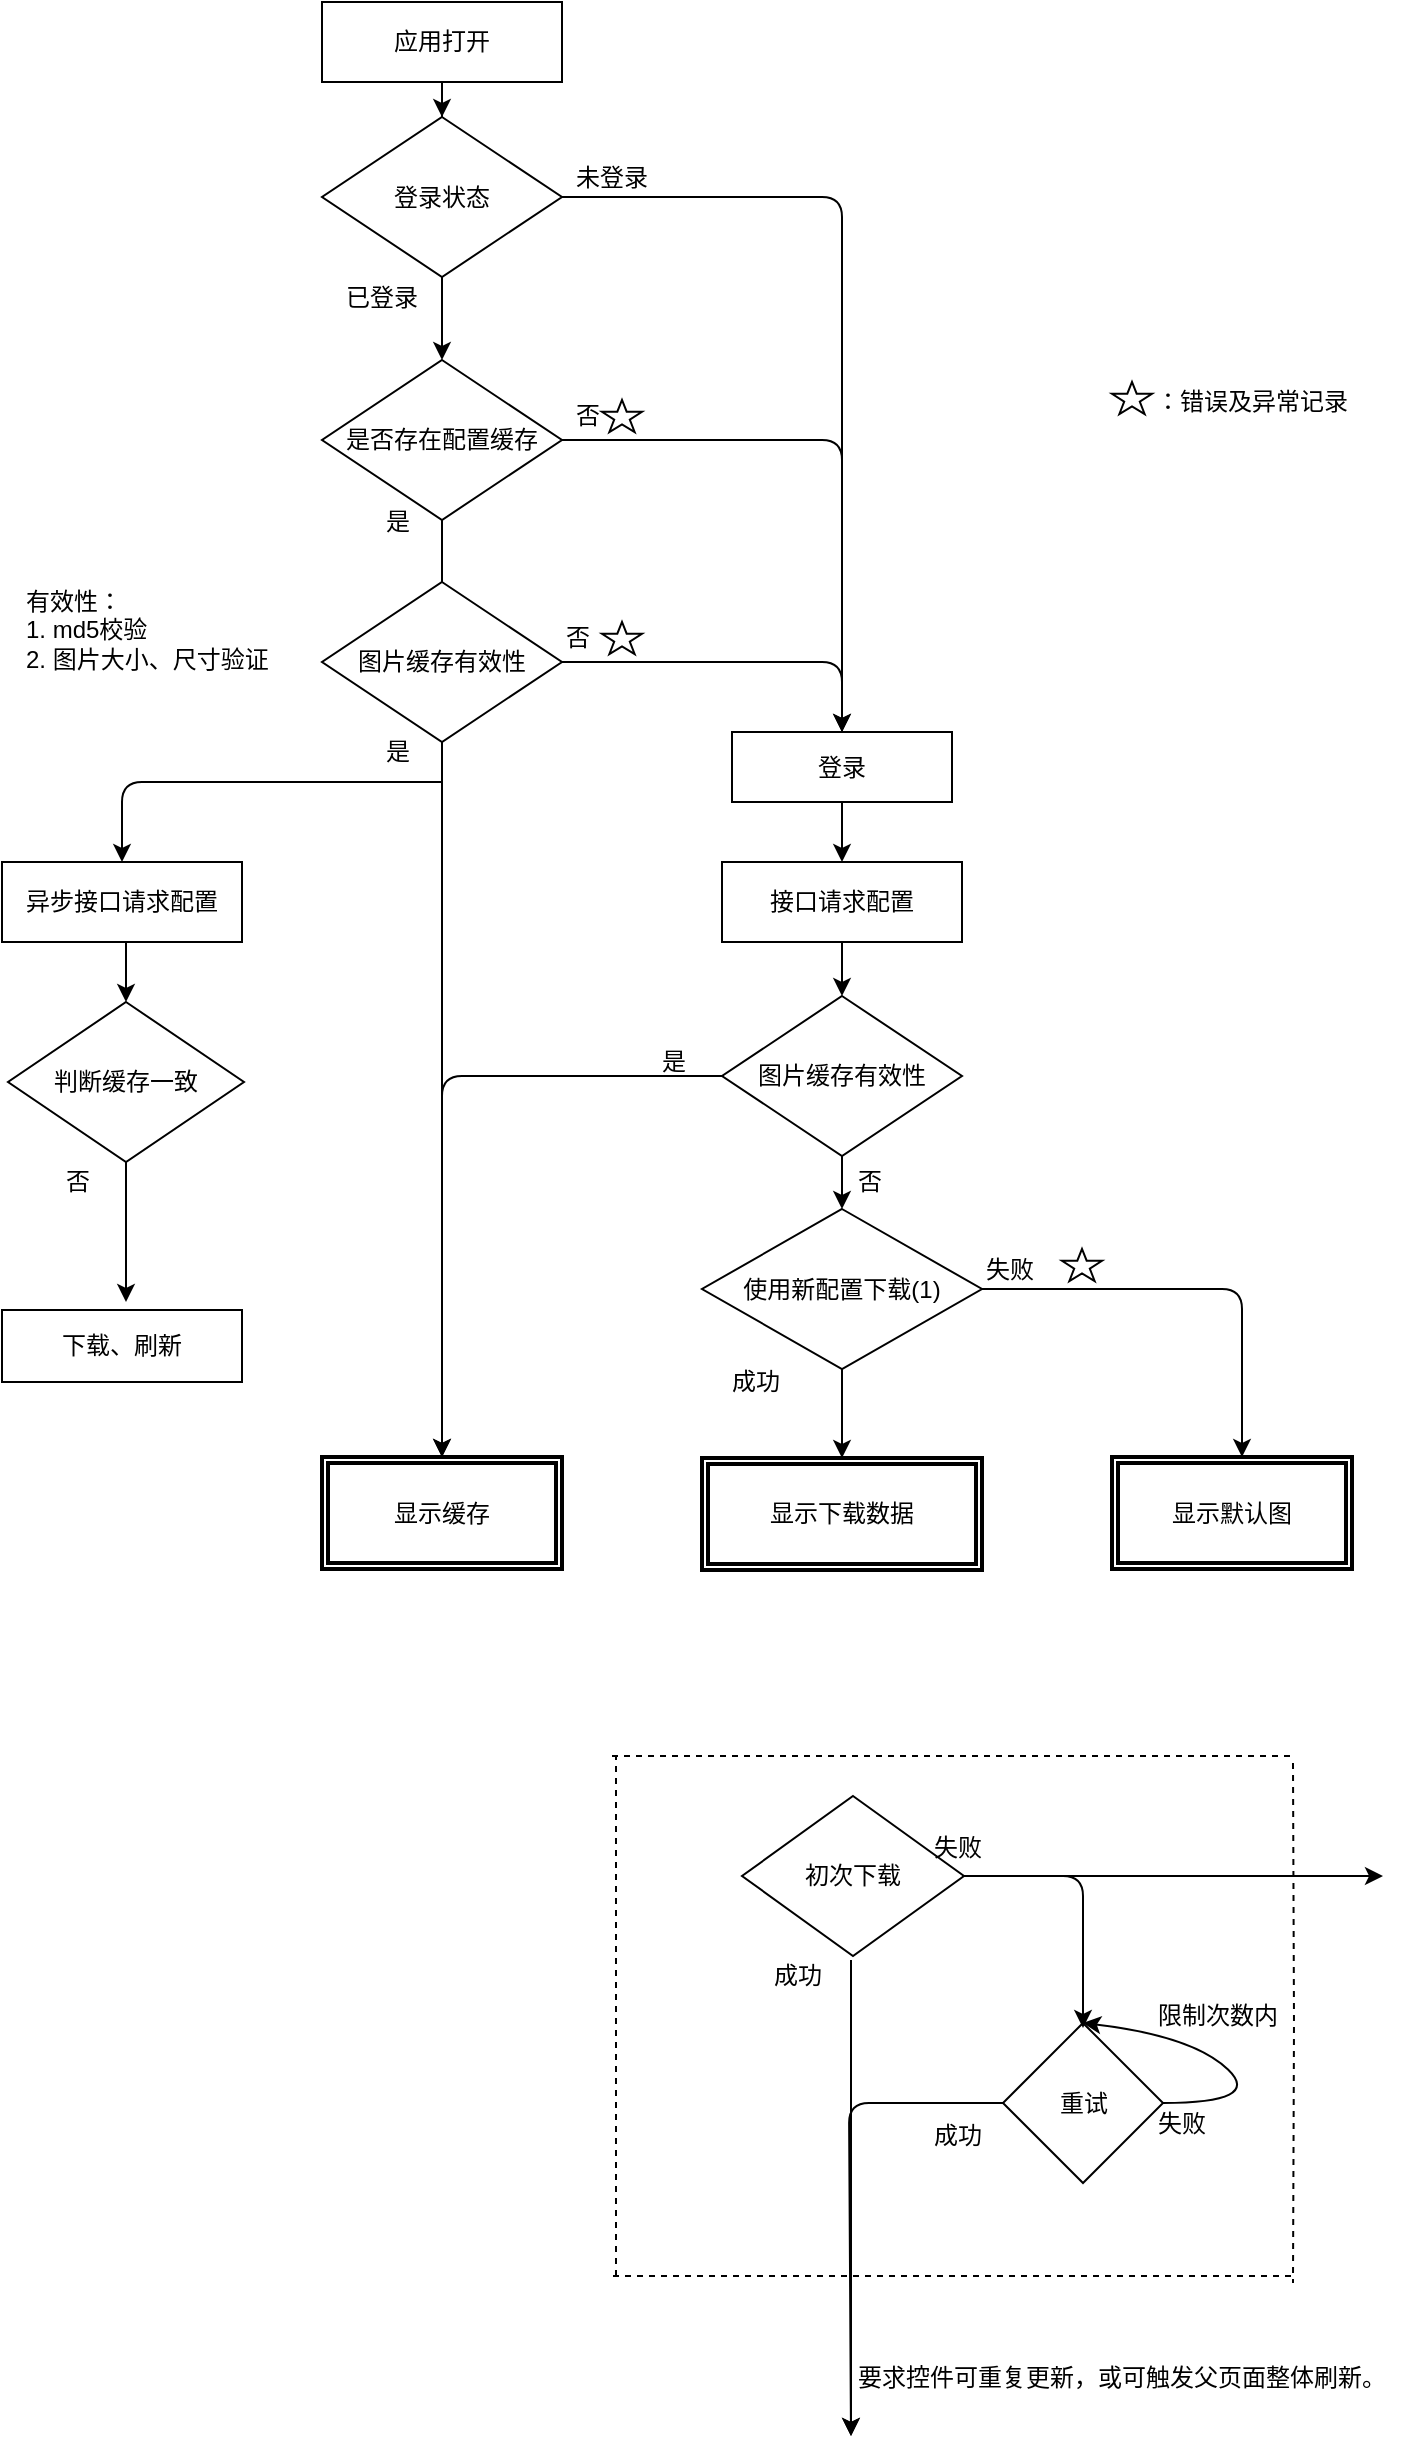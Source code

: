 <mxfile version="11.0.9" type="github"><diagram id="Av-IHMT5Xzm4aiiN9Ryq" name="Page-1"><mxGraphModel dx="929" dy="496" grid="1" gridSize="10" guides="1" tooltips="1" connect="1" arrows="1" fold="1" page="1" pageScale="1" pageWidth="827" pageHeight="1169" math="0" shadow="0"><root><mxCell id="0"/><mxCell id="1" parent="0"/><mxCell id="Nhjgdy69EPyARYpoZWZJ-32" style="edgeStyle=orthogonalEdgeStyle;rounded=0;orthogonalLoop=1;jettySize=auto;html=1;entryX=0.5;entryY=0;entryDx=0;entryDy=0;" parent="1" source="tXEbZ64m0D1ujOn4RVzD-1" target="Nhjgdy69EPyARYpoZWZJ-19" edge="1"><mxGeometry relative="1" as="geometry"/></mxCell><mxCell id="tXEbZ64m0D1ujOn4RVzD-1" value="应用打开" style="rounded=0;whiteSpace=wrap;html=1;" parent="1" vertex="1"><mxGeometry x="190" y="60" width="120" height="40" as="geometry"/></mxCell><mxCell id="tXEbZ64m0D1ujOn4RVzD-2" value="是否存在配置缓存" style="rhombus;whiteSpace=wrap;html=1;" parent="1" vertex="1"><mxGeometry x="190" y="239" width="120" height="80" as="geometry"/></mxCell><mxCell id="tXEbZ64m0D1ujOn4RVzD-4" value="" style="endArrow=classic;html=1;exitX=0.5;exitY=1;exitDx=0;exitDy=0;" parent="1" source="tXEbZ64m0D1ujOn4RVzD-2" edge="1"><mxGeometry width="50" height="50" relative="1" as="geometry"><mxPoint x="190" y="410" as="sourcePoint"/><mxPoint x="250" y="390" as="targetPoint"/></mxGeometry></mxCell><mxCell id="tXEbZ64m0D1ujOn4RVzD-5" value="是" style="text;html=1;resizable=0;points=[];autosize=1;align=left;verticalAlign=top;spacingTop=-4;" parent="1" vertex="1"><mxGeometry x="220" y="310" width="30" height="20" as="geometry"/></mxCell><mxCell id="tXEbZ64m0D1ujOn4RVzD-6" value="否" style="text;html=1;resizable=0;points=[];autosize=1;align=left;verticalAlign=top;spacingTop=-4;" parent="1" vertex="1"><mxGeometry x="315" y="257" width="30" height="20" as="geometry"/></mxCell><mxCell id="cP8PxudESQkfHD-K65UT-1" value="" style="endArrow=classic;html=1;entryX=0.5;entryY=0;entryDx=0;entryDy=0;exitX=1;exitY=0.5;exitDx=0;exitDy=0;" parent="1" source="tXEbZ64m0D1ujOn4RVzD-2" edge="1"><mxGeometry width="50" height="50" relative="1" as="geometry"><mxPoint x="350" y="320" as="sourcePoint"/><mxPoint x="450" y="460" as="targetPoint"/><Array as="points"><mxPoint x="330" y="279"/><mxPoint x="390" y="279"/><mxPoint x="450" y="279"/></Array></mxGeometry></mxCell><mxCell id="Nhjgdy69EPyARYpoZWZJ-97" style="edgeStyle=orthogonalEdgeStyle;rounded=0;orthogonalLoop=1;jettySize=auto;html=1;entryX=0.5;entryY=0;entryDx=0;entryDy=0;" parent="1" source="cP8PxudESQkfHD-K65UT-4" target="Nhjgdy69EPyARYpoZWZJ-60" edge="1"><mxGeometry relative="1" as="geometry"/></mxCell><mxCell id="cP8PxudESQkfHD-K65UT-4" value="图片缓存有效性" style="rhombus;whiteSpace=wrap;html=1;" parent="1" vertex="1"><mxGeometry x="190" y="350" width="120" height="80" as="geometry"/></mxCell><mxCell id="cP8PxudESQkfHD-K65UT-7" value="否" style="text;html=1;resizable=0;points=[];autosize=1;align=left;verticalAlign=top;spacingTop=-4;" parent="1" vertex="1"><mxGeometry x="310" y="368" width="30" height="20" as="geometry"/></mxCell><mxCell id="Nhjgdy69EPyARYpoZWZJ-103" style="edgeStyle=orthogonalEdgeStyle;rounded=0;orthogonalLoop=1;jettySize=auto;html=1;entryX=0.5;entryY=0;entryDx=0;entryDy=0;" parent="1" source="cP8PxudESQkfHD-K65UT-14" target="Nhjgdy69EPyARYpoZWZJ-62" edge="1"><mxGeometry relative="1" as="geometry"/></mxCell><mxCell id="cP8PxudESQkfHD-K65UT-14" value="使用新配置下载(1)" style="rhombus;whiteSpace=wrap;html=1;" parent="1" vertex="1"><mxGeometry x="380" y="663.5" width="140" height="80" as="geometry"/></mxCell><mxCell id="cP8PxudESQkfHD-K65UT-16" value="成功" style="text;html=1;resizable=0;points=[];autosize=1;align=left;verticalAlign=top;spacingTop=-4;" parent="1" vertex="1"><mxGeometry x="393" y="740" width="40" height="20" as="geometry"/></mxCell><mxCell id="cP8PxudESQkfHD-K65UT-22" value="失败&amp;nbsp;" style="text;html=1;resizable=0;points=[];autosize=1;align=left;verticalAlign=top;spacingTop=-4;" parent="1" vertex="1"><mxGeometry x="520" y="683.5" width="40" height="20" as="geometry"/></mxCell><mxCell id="cP8PxudESQkfHD-K65UT-24" value="" style="endArrow=classic;html=1;exitX=1;exitY=0.5;exitDx=0;exitDy=0;entryX=0.5;entryY=0;entryDx=0;entryDy=0;" parent="1" source="cP8PxudESQkfHD-K65UT-4" target="Nhjgdy69EPyARYpoZWZJ-28" edge="1"><mxGeometry width="50" height="50" relative="1" as="geometry"><mxPoint x="330" y="320" as="sourcePoint"/><mxPoint x="450" y="460" as="targetPoint"/><Array as="points"><mxPoint x="450" y="390"/></Array></mxGeometry></mxCell><mxCell id="cP8PxudESQkfHD-K65UT-26" value="是" style="text;html=1;resizable=0;points=[];autosize=1;align=left;verticalAlign=top;spacingTop=-4;" parent="1" vertex="1"><mxGeometry x="220" y="425" width="30" height="20" as="geometry"/></mxCell><mxCell id="Nhjgdy69EPyARYpoZWZJ-3" value="有效性：&lt;br&gt;1. md5校验&lt;br&gt;2. 图片大小、尺寸验证" style="text;html=1;resizable=0;points=[];autosize=1;align=left;verticalAlign=top;spacingTop=-4;" parent="1" vertex="1"><mxGeometry x="40" y="350" width="140" height="40" as="geometry"/></mxCell><mxCell id="Nhjgdy69EPyARYpoZWZJ-6" value="" style="verticalLabelPosition=bottom;verticalAlign=top;html=1;shape=mxgraph.basic.star" parent="1" vertex="1"><mxGeometry x="560" y="683.5" width="20" height="16" as="geometry"/></mxCell><mxCell id="Nhjgdy69EPyARYpoZWZJ-7" value="" style="verticalLabelPosition=bottom;verticalAlign=top;html=1;shape=mxgraph.basic.star" parent="1" vertex="1"><mxGeometry x="330" y="370" width="20" height="16" as="geometry"/></mxCell><mxCell id="Nhjgdy69EPyARYpoZWZJ-8" value="" style="verticalLabelPosition=bottom;verticalAlign=top;html=1;shape=mxgraph.basic.star" parent="1" vertex="1"><mxGeometry x="585" y="250" width="20" height="16" as="geometry"/></mxCell><mxCell id="Nhjgdy69EPyARYpoZWZJ-10" value="：错误及异常记录" style="text;html=1;resizable=0;points=[];autosize=1;align=left;verticalAlign=top;spacingTop=-4;" parent="1" vertex="1"><mxGeometry x="605" y="250" width="110" height="20" as="geometry"/></mxCell><mxCell id="Nhjgdy69EPyARYpoZWZJ-30" style="edgeStyle=orthogonalEdgeStyle;rounded=0;orthogonalLoop=1;jettySize=auto;html=1;" parent="1" source="Nhjgdy69EPyARYpoZWZJ-19" target="tXEbZ64m0D1ujOn4RVzD-2" edge="1"><mxGeometry relative="1" as="geometry"/></mxCell><mxCell id="Nhjgdy69EPyARYpoZWZJ-19" value="登录状态" style="rhombus;whiteSpace=wrap;html=1;" parent="1" vertex="1"><mxGeometry x="190" y="117.5" width="120" height="80" as="geometry"/></mxCell><mxCell id="Nhjgdy69EPyARYpoZWZJ-21" value="未登录" style="text;html=1;resizable=0;points=[];autosize=1;align=left;verticalAlign=top;spacingTop=-4;" parent="1" vertex="1"><mxGeometry x="315" y="137.5" width="50" height="20" as="geometry"/></mxCell><mxCell id="Nhjgdy69EPyARYpoZWZJ-25" value="已登录" style="text;html=1;resizable=0;points=[];autosize=1;align=left;verticalAlign=top;spacingTop=-4;" parent="1" vertex="1"><mxGeometry x="200" y="197.5" width="50" height="20" as="geometry"/></mxCell><mxCell id="Nhjgdy69EPyARYpoZWZJ-33" style="edgeStyle=orthogonalEdgeStyle;rounded=0;orthogonalLoop=1;jettySize=auto;html=1;entryX=0.5;entryY=0;entryDx=0;entryDy=0;" parent="1" source="Nhjgdy69EPyARYpoZWZJ-92" target="cP8PxudESQkfHD-K65UT-14" edge="1"><mxGeometry relative="1" as="geometry"/></mxCell><mxCell id="cP8PxudESQkfHD-K65UT-2" value="接口请求配置" style="rounded=0;whiteSpace=wrap;html=1;" parent="1" vertex="1"><mxGeometry x="390" y="490" width="120" height="40" as="geometry"/></mxCell><mxCell id="Nhjgdy69EPyARYpoZWZJ-35" style="edgeStyle=orthogonalEdgeStyle;rounded=0;orthogonalLoop=1;jettySize=auto;html=1;exitX=0.5;exitY=1;exitDx=0;exitDy=0;entryX=0.5;entryY=0;entryDx=0;entryDy=0;" parent="1" source="Nhjgdy69EPyARYpoZWZJ-28" target="cP8PxudESQkfHD-K65UT-2" edge="1"><mxGeometry relative="1" as="geometry"/></mxCell><mxCell id="Nhjgdy69EPyARYpoZWZJ-28" value="登录" style="rounded=0;whiteSpace=wrap;html=1;" parent="1" vertex="1"><mxGeometry x="395" y="425" width="110" height="35" as="geometry"/></mxCell><mxCell id="Nhjgdy69EPyARYpoZWZJ-36" value="" style="edgeStyle=segmentEdgeStyle;endArrow=classic;html=1;exitX=1;exitY=0.5;exitDx=0;exitDy=0;entryX=0.5;entryY=0;entryDx=0;entryDy=0;" parent="1" source="Nhjgdy69EPyARYpoZWZJ-19" target="Nhjgdy69EPyARYpoZWZJ-28" edge="1"><mxGeometry width="50" height="50" relative="1" as="geometry"><mxPoint x="395" y="222.5" as="sourcePoint"/><mxPoint x="445" y="172.5" as="targetPoint"/><Array as="points"><mxPoint x="450" y="158"/></Array></mxGeometry></mxCell><mxCell id="Nhjgdy69EPyARYpoZWZJ-37" value="" style="verticalLabelPosition=bottom;verticalAlign=top;html=1;shape=mxgraph.basic.star" parent="1" vertex="1"><mxGeometry x="330" y="259" width="20" height="16" as="geometry"/></mxCell><mxCell id="Nhjgdy69EPyARYpoZWZJ-41" value="" style="edgeStyle=segmentEdgeStyle;endArrow=classic;html=1;exitX=1;exitY=0.5;exitDx=0;exitDy=0;entryX=0.5;entryY=0;entryDx=0;entryDy=0;" parent="1" source="cP8PxudESQkfHD-K65UT-14" edge="1"><mxGeometry width="50" height="50" relative="1" as="geometry"><mxPoint x="655" y="743.5" as="sourcePoint"/><mxPoint x="650" y="787.5" as="targetPoint"/></mxGeometry></mxCell><mxCell id="Nhjgdy69EPyARYpoZWZJ-58" style="edgeStyle=orthogonalEdgeStyle;rounded=0;orthogonalLoop=1;jettySize=auto;html=1;exitX=0.5;exitY=1;exitDx=0;exitDy=0;entryX=0.5;entryY=0;entryDx=0;entryDy=0;" parent="1" source="Nhjgdy69EPyARYpoZWZJ-43" target="Nhjgdy69EPyARYpoZWZJ-47" edge="1"><mxGeometry relative="1" as="geometry"/></mxCell><mxCell id="Nhjgdy69EPyARYpoZWZJ-43" value="异步接口请求配置" style="rounded=0;whiteSpace=wrap;html=1;" parent="1" vertex="1"><mxGeometry x="30" y="490" width="120" height="40" as="geometry"/></mxCell><mxCell id="Nhjgdy69EPyARYpoZWZJ-50" value="" style="edgeStyle=orthogonalEdgeStyle;rounded=0;orthogonalLoop=1;jettySize=auto;html=1;" parent="1" source="Nhjgdy69EPyARYpoZWZJ-47" edge="1"><mxGeometry relative="1" as="geometry"><mxPoint x="92" y="710" as="targetPoint"/></mxGeometry></mxCell><mxCell id="Nhjgdy69EPyARYpoZWZJ-47" value="判断缓存一致" style="rhombus;whiteSpace=wrap;html=1;" parent="1" vertex="1"><mxGeometry x="33" y="560" width="118" height="80" as="geometry"/></mxCell><mxCell id="Nhjgdy69EPyARYpoZWZJ-51" value="下载、刷新" style="rounded=0;whiteSpace=wrap;html=1;" parent="1" vertex="1"><mxGeometry x="30" y="714" width="120" height="36" as="geometry"/></mxCell><mxCell id="Nhjgdy69EPyARYpoZWZJ-52" value="否" style="text;html=1;resizable=0;points=[];autosize=1;align=left;verticalAlign=top;spacingTop=-4;" parent="1" vertex="1"><mxGeometry x="60" y="640" width="30" height="20" as="geometry"/></mxCell><mxCell id="Nhjgdy69EPyARYpoZWZJ-59" value="" style="edgeStyle=segmentEdgeStyle;endArrow=classic;html=1;" parent="1" target="Nhjgdy69EPyARYpoZWZJ-43" edge="1"><mxGeometry width="50" height="50" relative="1" as="geometry"><mxPoint x="250" y="450" as="sourcePoint"/><mxPoint x="70" y="800" as="targetPoint"/></mxGeometry></mxCell><mxCell id="Nhjgdy69EPyARYpoZWZJ-60" value="显示缓存" style="shape=ext;double=1;rounded=0;whiteSpace=wrap;html=1;strokeWidth=2;" parent="1" vertex="1"><mxGeometry x="190" y="787.5" width="120" height="56" as="geometry"/></mxCell><mxCell id="Nhjgdy69EPyARYpoZWZJ-62" value="显示下载数据" style="shape=ext;double=1;rounded=0;whiteSpace=wrap;html=1;strokeWidth=2;" parent="1" vertex="1"><mxGeometry x="380" y="788" width="140" height="56" as="geometry"/></mxCell><mxCell id="Nhjgdy69EPyARYpoZWZJ-63" value="显示默认图" style="shape=ext;double=1;rounded=0;whiteSpace=wrap;html=1;strokeWidth=2;" parent="1" vertex="1"><mxGeometry x="585" y="787.5" width="120" height="56" as="geometry"/></mxCell><mxCell id="Nhjgdy69EPyARYpoZWZJ-74" value="" style="edgeStyle=orthogonalEdgeStyle;rounded=0;orthogonalLoop=1;jettySize=auto;html=1;" parent="1" source="Nhjgdy69EPyARYpoZWZJ-75" edge="1"><mxGeometry relative="1" as="geometry"><mxPoint x="720.5" y="997" as="targetPoint"/></mxGeometry></mxCell><mxCell id="Nhjgdy69EPyARYpoZWZJ-75" value="初次下载" style="rhombus;whiteSpace=wrap;html=1;" parent="1" vertex="1"><mxGeometry x="400" y="957" width="111" height="80" as="geometry"/></mxCell><mxCell id="Nhjgdy69EPyARYpoZWZJ-76" value="重试" style="rhombus;whiteSpace=wrap;html=1;" parent="1" vertex="1"><mxGeometry x="530.5" y="1070.5" width="80" height="80" as="geometry"/></mxCell><mxCell id="Nhjgdy69EPyARYpoZWZJ-77" value="失败" style="text;html=1;resizable=0;points=[];autosize=1;align=left;verticalAlign=top;spacingTop=-4;" parent="1" vertex="1"><mxGeometry x="493.5" y="973" width="40" height="20" as="geometry"/></mxCell><mxCell id="Nhjgdy69EPyARYpoZWZJ-78" value="成功" style="text;html=1;resizable=0;points=[];autosize=1;align=left;verticalAlign=top;spacingTop=-4;" parent="1" vertex="1"><mxGeometry x="493.5" y="1117" width="40" height="20" as="geometry"/></mxCell><mxCell id="Nhjgdy69EPyARYpoZWZJ-79" value="" style="endArrow=classic;html=1;" parent="1" edge="1"><mxGeometry width="50" height="50" relative="1" as="geometry"><mxPoint x="510" y="997" as="sourcePoint"/><mxPoint x="570.5" y="1073" as="targetPoint"/><Array as="points"><mxPoint x="570.5" y="997"/></Array></mxGeometry></mxCell><mxCell id="Nhjgdy69EPyARYpoZWZJ-80" value="" style="endArrow=classic;html=1;exitX=0;exitY=0.5;exitDx=0;exitDy=0;" parent="1" source="Nhjgdy69EPyARYpoZWZJ-76" edge="1"><mxGeometry width="50" height="50" relative="1" as="geometry"><mxPoint x="505.5" y="1111" as="sourcePoint"/><mxPoint x="454.5" y="1277" as="targetPoint"/><Array as="points"><mxPoint x="453.5" y="1110.5"/></Array></mxGeometry></mxCell><mxCell id="Nhjgdy69EPyARYpoZWZJ-81" value="成功" style="text;html=1;resizable=0;points=[];autosize=1;align=left;verticalAlign=top;spacingTop=-4;" parent="1" vertex="1"><mxGeometry x="413.5" y="1037" width="40" height="20" as="geometry"/></mxCell><mxCell id="Nhjgdy69EPyARYpoZWZJ-82" value="" style="endArrow=none;dashed=1;html=1;" parent="1" edge="1"><mxGeometry width="50" height="50" relative="1" as="geometry"><mxPoint x="335" y="937" as="sourcePoint"/><mxPoint x="675.5" y="937" as="targetPoint"/></mxGeometry></mxCell><mxCell id="Nhjgdy69EPyARYpoZWZJ-83" value="" style="endArrow=none;dashed=1;html=1;" parent="1" edge="1"><mxGeometry width="50" height="50" relative="1" as="geometry"><mxPoint x="335.5" y="1197" as="sourcePoint"/><mxPoint x="675.5" y="1197" as="targetPoint"/></mxGeometry></mxCell><mxCell id="Nhjgdy69EPyARYpoZWZJ-84" value="" style="endArrow=none;dashed=1;html=1;" parent="1" edge="1"><mxGeometry width="50" height="50" relative="1" as="geometry"><mxPoint x="337" y="1197" as="sourcePoint"/><mxPoint x="337" y="937" as="targetPoint"/></mxGeometry></mxCell><mxCell id="Nhjgdy69EPyARYpoZWZJ-85" value="" style="endArrow=none;dashed=1;html=1;" parent="1" edge="1"><mxGeometry width="50" height="50" relative="1" as="geometry"><mxPoint x="675.5" y="940.5" as="sourcePoint"/><mxPoint x="675.5" y="1200.5" as="targetPoint"/><Array as="points"><mxPoint x="676" y="1070.5"/></Array></mxGeometry></mxCell><mxCell id="Nhjgdy69EPyARYpoZWZJ-86" value="" style="endArrow=classic;html=1;exitX=1.025;exitY=0.1;exitDx=0;exitDy=0;exitPerimeter=0;" parent="1" source="Nhjgdy69EPyARYpoZWZJ-81" edge="1"><mxGeometry width="50" height="50" relative="1" as="geometry"><mxPoint x="-4.5" y="1357" as="sourcePoint"/><mxPoint x="454.5" y="1277" as="targetPoint"/></mxGeometry></mxCell><mxCell id="Nhjgdy69EPyARYpoZWZJ-87" value="" style="curved=1;endArrow=classic;html=1;entryX=0.5;entryY=0;entryDx=0;entryDy=0;" parent="1" target="Nhjgdy69EPyARYpoZWZJ-76" edge="1"><mxGeometry width="50" height="50" relative="1" as="geometry"><mxPoint x="610.5" y="1110.5" as="sourcePoint"/><mxPoint x="660.5" y="1060.5" as="targetPoint"/><Array as="points"><mxPoint x="660.5" y="1110.5"/><mxPoint x="625.5" y="1077"/></Array></mxGeometry></mxCell><mxCell id="Nhjgdy69EPyARYpoZWZJ-88" value="失败" style="text;html=1;resizable=0;points=[];autosize=1;align=left;verticalAlign=top;spacingTop=-4;" parent="1" vertex="1"><mxGeometry x="605.5" y="1110.5" width="40" height="20" as="geometry"/></mxCell><mxCell id="Nhjgdy69EPyARYpoZWZJ-89" value="要求控件可重复更新，或可触发父页面整体刷新。" style="text;html=1;resizable=0;points=[];autosize=1;align=left;verticalAlign=top;spacingTop=-4;" parent="1" vertex="1"><mxGeometry x="455.5" y="1238" width="280" height="20" as="geometry"/></mxCell><mxCell id="Nhjgdy69EPyARYpoZWZJ-90" value="限制次数内" style="text;html=1;resizable=0;points=[];autosize=1;align=left;verticalAlign=top;spacingTop=-4;" parent="1" vertex="1"><mxGeometry x="605.5" y="1057" width="80" height="20" as="geometry"/></mxCell><mxCell id="Nhjgdy69EPyARYpoZWZJ-92" value="图片缓存有效性" style="rhombus;whiteSpace=wrap;html=1;" parent="1" vertex="1"><mxGeometry x="390" y="557" width="120" height="80" as="geometry"/></mxCell><mxCell id="Nhjgdy69EPyARYpoZWZJ-93" style="edgeStyle=orthogonalEdgeStyle;rounded=0;orthogonalLoop=1;jettySize=auto;html=1;entryX=0.5;entryY=0;entryDx=0;entryDy=0;" parent="1" source="cP8PxudESQkfHD-K65UT-2" target="Nhjgdy69EPyARYpoZWZJ-92" edge="1"><mxGeometry relative="1" as="geometry"><mxPoint x="450" y="550" as="sourcePoint"/><mxPoint x="450" y="664" as="targetPoint"/></mxGeometry></mxCell><mxCell id="Nhjgdy69EPyARYpoZWZJ-95" value="是" style="text;html=1;resizable=0;points=[];autosize=1;align=left;verticalAlign=top;spacingTop=-4;" parent="1" vertex="1"><mxGeometry x="357.5" y="580" width="30" height="20" as="geometry"/></mxCell><mxCell id="Nhjgdy69EPyARYpoZWZJ-96" value="否" style="text;html=1;resizable=0;points=[];autosize=1;align=left;verticalAlign=top;spacingTop=-4;" parent="1" vertex="1"><mxGeometry x="455.5" y="640" width="30" height="20" as="geometry"/></mxCell><mxCell id="Nhjgdy69EPyARYpoZWZJ-98" value="" style="edgeStyle=segmentEdgeStyle;endArrow=classic;html=1;exitX=0;exitY=0.5;exitDx=0;exitDy=0;entryX=0.5;entryY=0;entryDx=0;entryDy=0;" parent="1" source="Nhjgdy69EPyARYpoZWZJ-92" target="Nhjgdy69EPyARYpoZWZJ-60" edge="1"><mxGeometry width="50" height="50" relative="1" as="geometry"><mxPoint x="290" y="697" as="sourcePoint"/><mxPoint x="340" y="647" as="targetPoint"/></mxGeometry></mxCell></root></mxGraphModel></diagram></mxfile>